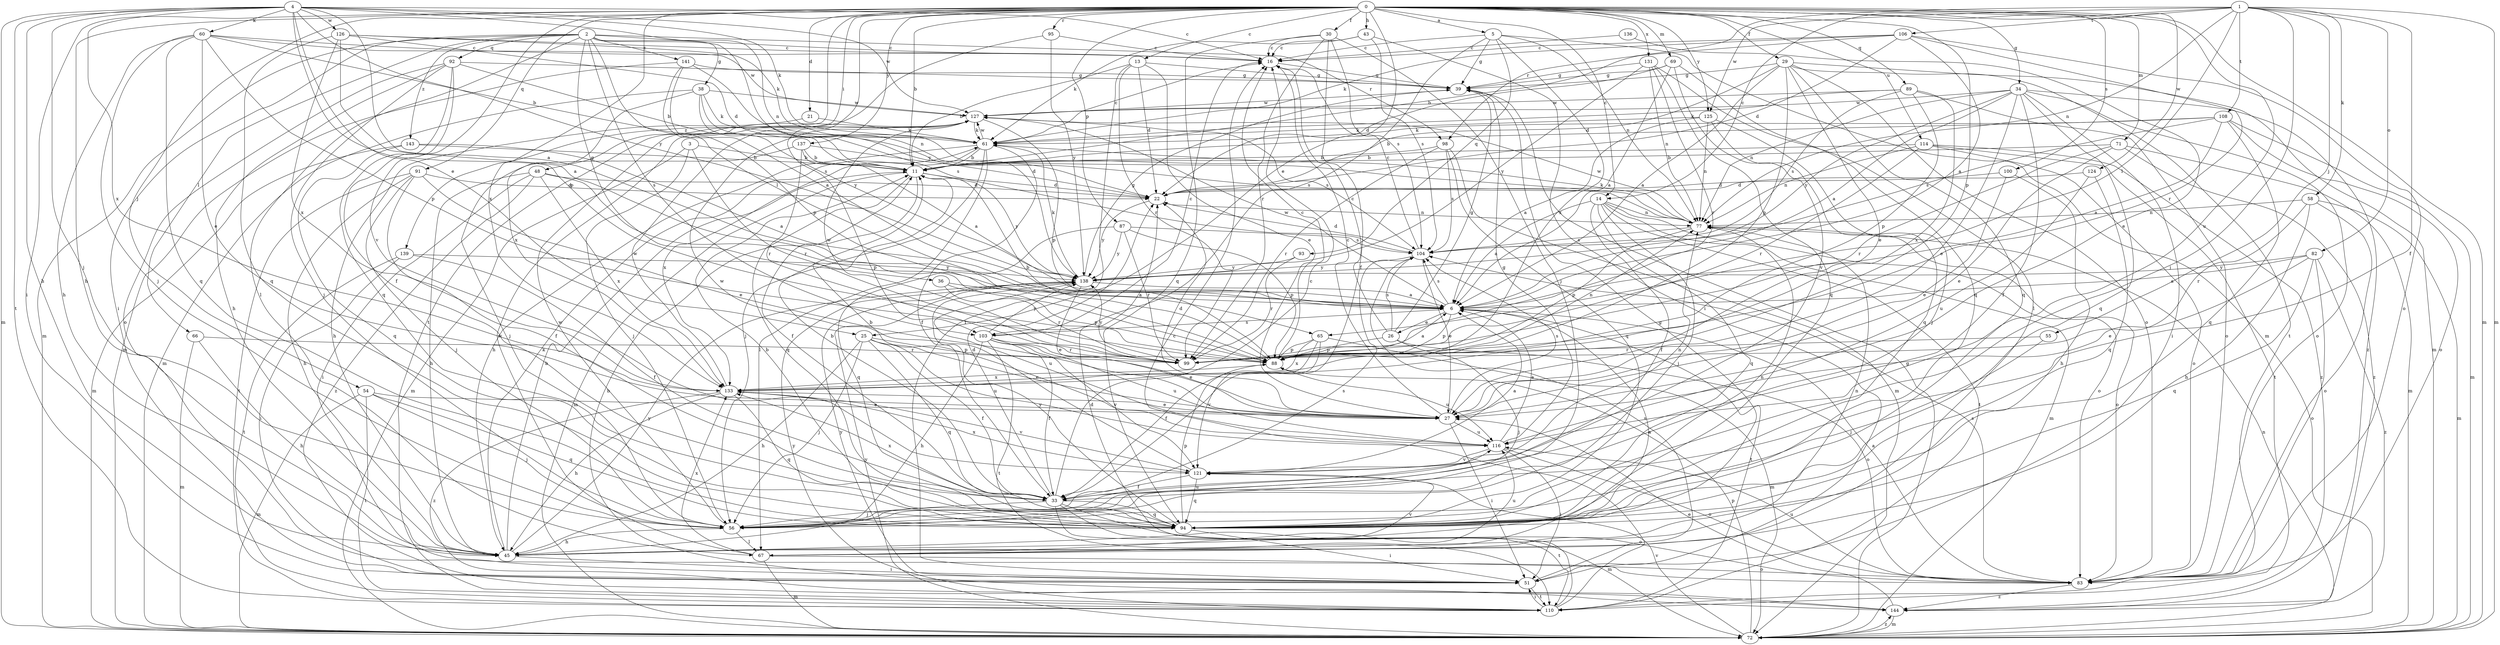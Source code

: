 strict digraph  {
0;
1;
2;
3;
4;
5;
6;
11;
13;
14;
16;
21;
22;
25;
26;
27;
29;
30;
33;
34;
36;
38;
39;
43;
45;
48;
51;
54;
55;
56;
58;
60;
61;
65;
66;
67;
69;
71;
72;
77;
82;
83;
87;
88;
89;
91;
92;
93;
94;
95;
98;
99;
100;
103;
104;
106;
108;
110;
114;
116;
121;
124;
125;
126;
127;
131;
133;
136;
137;
138;
139;
141;
143;
144;
0 -> 5  [label=a];
0 -> 11  [label=b];
0 -> 13  [label=c];
0 -> 14  [label=c];
0 -> 21  [label=d];
0 -> 25  [label=e];
0 -> 29  [label=f];
0 -> 30  [label=f];
0 -> 34  [label=g];
0 -> 43  [label=h];
0 -> 45  [label=h];
0 -> 48  [label=i];
0 -> 51  [label=i];
0 -> 54  [label=j];
0 -> 69  [label=m];
0 -> 71  [label=m];
0 -> 72  [label=m];
0 -> 87  [label=p];
0 -> 88  [label=p];
0 -> 89  [label=q];
0 -> 91  [label=q];
0 -> 95  [label=r];
0 -> 100  [label=s];
0 -> 103  [label=s];
0 -> 114  [label=u];
0 -> 116  [label=u];
0 -> 121  [label=v];
0 -> 124  [label=w];
0 -> 131  [label=x];
0 -> 133  [label=x];
0 -> 137  [label=y];
0 -> 139  [label=z];
0 -> 125  [label=y];
1 -> 14  [label=c];
1 -> 33  [label=f];
1 -> 55  [label=j];
1 -> 56  [label=j];
1 -> 58  [label=k];
1 -> 65  [label=l];
1 -> 72  [label=m];
1 -> 77  [label=n];
1 -> 82  [label=o];
1 -> 98  [label=r];
1 -> 106  [label=t];
1 -> 108  [label=t];
1 -> 125  [label=w];
2 -> 16  [label=c];
2 -> 36  [label=g];
2 -> 38  [label=g];
2 -> 51  [label=i];
2 -> 65  [label=l];
2 -> 66  [label=l];
2 -> 67  [label=l];
2 -> 72  [label=m];
2 -> 92  [label=q];
2 -> 98  [label=r];
2 -> 103  [label=s];
2 -> 138  [label=y];
2 -> 141  [label=z];
2 -> 143  [label=z];
3 -> 11  [label=b];
3 -> 56  [label=j];
3 -> 72  [label=m];
3 -> 99  [label=r];
4 -> 6  [label=a];
4 -> 16  [label=c];
4 -> 25  [label=e];
4 -> 45  [label=h];
4 -> 56  [label=j];
4 -> 60  [label=k];
4 -> 61  [label=k];
4 -> 72  [label=m];
4 -> 77  [label=n];
4 -> 88  [label=p];
4 -> 110  [label=t];
4 -> 126  [label=w];
4 -> 127  [label=w];
4 -> 133  [label=x];
4 -> 138  [label=y];
5 -> 16  [label=c];
5 -> 39  [label=g];
5 -> 72  [label=m];
5 -> 77  [label=n];
5 -> 93  [label=q];
5 -> 103  [label=s];
5 -> 133  [label=x];
6 -> 26  [label=e];
6 -> 88  [label=p];
6 -> 103  [label=s];
6 -> 104  [label=s];
6 -> 110  [label=t];
6 -> 127  [label=w];
11 -> 22  [label=d];
11 -> 33  [label=f];
11 -> 72  [label=m];
11 -> 94  [label=q];
11 -> 138  [label=y];
13 -> 11  [label=b];
13 -> 22  [label=d];
13 -> 27  [label=e];
13 -> 39  [label=g];
13 -> 51  [label=i];
13 -> 99  [label=r];
14 -> 6  [label=a];
14 -> 33  [label=f];
14 -> 56  [label=j];
14 -> 72  [label=m];
14 -> 77  [label=n];
14 -> 83  [label=o];
14 -> 94  [label=q];
14 -> 110  [label=t];
16 -> 39  [label=g];
21 -> 45  [label=h];
21 -> 61  [label=k];
22 -> 77  [label=n];
22 -> 138  [label=y];
25 -> 27  [label=e];
25 -> 33  [label=f];
25 -> 45  [label=h];
25 -> 56  [label=j];
25 -> 88  [label=p];
25 -> 94  [label=q];
25 -> 116  [label=u];
26 -> 16  [label=c];
26 -> 39  [label=g];
26 -> 56  [label=j];
26 -> 83  [label=o];
26 -> 88  [label=p];
26 -> 104  [label=s];
27 -> 16  [label=c];
27 -> 22  [label=d];
27 -> 51  [label=i];
27 -> 104  [label=s];
27 -> 116  [label=u];
29 -> 6  [label=a];
29 -> 22  [label=d];
29 -> 27  [label=e];
29 -> 39  [label=g];
29 -> 72  [label=m];
29 -> 83  [label=o];
29 -> 88  [label=p];
29 -> 94  [label=q];
29 -> 110  [label=t];
30 -> 16  [label=c];
30 -> 33  [label=f];
30 -> 56  [label=j];
30 -> 94  [label=q];
30 -> 99  [label=r];
30 -> 104  [label=s];
33 -> 11  [label=b];
33 -> 16  [label=c];
33 -> 22  [label=d];
33 -> 56  [label=j];
33 -> 72  [label=m];
33 -> 83  [label=o];
33 -> 94  [label=q];
33 -> 110  [label=t];
33 -> 133  [label=x];
34 -> 6  [label=a];
34 -> 27  [label=e];
34 -> 33  [label=f];
34 -> 51  [label=i];
34 -> 77  [label=n];
34 -> 83  [label=o];
34 -> 94  [label=q];
34 -> 127  [label=w];
34 -> 138  [label=y];
34 -> 144  [label=z];
36 -> 6  [label=a];
36 -> 88  [label=p];
36 -> 99  [label=r];
38 -> 61  [label=k];
38 -> 72  [label=m];
38 -> 104  [label=s];
38 -> 127  [label=w];
38 -> 133  [label=x];
38 -> 138  [label=y];
39 -> 127  [label=w];
43 -> 16  [label=c];
43 -> 51  [label=i];
43 -> 61  [label=k];
43 -> 104  [label=s];
45 -> 11  [label=b];
45 -> 39  [label=g];
45 -> 51  [label=i];
45 -> 61  [label=k];
45 -> 121  [label=v];
45 -> 138  [label=y];
48 -> 22  [label=d];
48 -> 45  [label=h];
48 -> 51  [label=i];
48 -> 88  [label=p];
48 -> 133  [label=x];
48 -> 144  [label=z];
51 -> 104  [label=s];
51 -> 110  [label=t];
51 -> 138  [label=y];
54 -> 27  [label=e];
54 -> 56  [label=j];
54 -> 72  [label=m];
54 -> 94  [label=q];
54 -> 110  [label=t];
55 -> 56  [label=j];
55 -> 99  [label=r];
56 -> 45  [label=h];
56 -> 67  [label=l];
56 -> 104  [label=s];
56 -> 116  [label=u];
56 -> 127  [label=w];
58 -> 45  [label=h];
58 -> 72  [label=m];
58 -> 77  [label=n];
58 -> 83  [label=o];
58 -> 99  [label=r];
60 -> 11  [label=b];
60 -> 16  [label=c];
60 -> 27  [label=e];
60 -> 45  [label=h];
60 -> 56  [label=j];
60 -> 88  [label=p];
60 -> 94  [label=q];
60 -> 127  [label=w];
61 -> 11  [label=b];
61 -> 16  [label=c];
61 -> 33  [label=f];
61 -> 45  [label=h];
61 -> 56  [label=j];
61 -> 67  [label=l];
61 -> 127  [label=w];
61 -> 133  [label=x];
65 -> 33  [label=f];
65 -> 72  [label=m];
65 -> 88  [label=p];
65 -> 121  [label=v];
65 -> 133  [label=x];
66 -> 45  [label=h];
66 -> 72  [label=m];
66 -> 99  [label=r];
67 -> 6  [label=a];
67 -> 72  [label=m];
67 -> 77  [label=n];
67 -> 83  [label=o];
67 -> 116  [label=u];
67 -> 127  [label=w];
67 -> 133  [label=x];
69 -> 6  [label=a];
69 -> 22  [label=d];
69 -> 39  [label=g];
69 -> 94  [label=q];
69 -> 121  [label=v];
71 -> 11  [label=b];
71 -> 27  [label=e];
71 -> 72  [label=m];
71 -> 99  [label=r];
71 -> 144  [label=z];
72 -> 39  [label=g];
72 -> 77  [label=n];
72 -> 88  [label=p];
72 -> 121  [label=v];
72 -> 138  [label=y];
72 -> 144  [label=z];
77 -> 61  [label=k];
77 -> 83  [label=o];
77 -> 88  [label=p];
77 -> 104  [label=s];
77 -> 127  [label=w];
82 -> 6  [label=a];
82 -> 27  [label=e];
82 -> 83  [label=o];
82 -> 94  [label=q];
82 -> 138  [label=y];
82 -> 144  [label=z];
83 -> 6  [label=a];
83 -> 104  [label=s];
83 -> 116  [label=u];
83 -> 144  [label=z];
87 -> 88  [label=p];
87 -> 94  [label=q];
87 -> 99  [label=r];
87 -> 104  [label=s];
87 -> 138  [label=y];
88 -> 6  [label=a];
88 -> 11  [label=b];
88 -> 16  [label=c];
88 -> 77  [label=n];
88 -> 116  [label=u];
88 -> 133  [label=x];
89 -> 61  [label=k];
89 -> 83  [label=o];
89 -> 88  [label=p];
89 -> 104  [label=s];
89 -> 127  [label=w];
89 -> 133  [label=x];
91 -> 22  [label=d];
91 -> 27  [label=e];
91 -> 33  [label=f];
91 -> 45  [label=h];
91 -> 56  [label=j];
91 -> 110  [label=t];
92 -> 11  [label=b];
92 -> 33  [label=f];
92 -> 39  [label=g];
92 -> 45  [label=h];
92 -> 56  [label=j];
92 -> 83  [label=o];
92 -> 94  [label=q];
93 -> 99  [label=r];
93 -> 138  [label=y];
94 -> 11  [label=b];
94 -> 51  [label=i];
94 -> 77  [label=n];
94 -> 88  [label=p];
94 -> 138  [label=y];
95 -> 16  [label=c];
95 -> 110  [label=t];
95 -> 138  [label=y];
98 -> 11  [label=b];
98 -> 72  [label=m];
98 -> 94  [label=q];
98 -> 99  [label=r];
98 -> 104  [label=s];
99 -> 127  [label=w];
99 -> 138  [label=y];
100 -> 22  [label=d];
100 -> 27  [label=e];
100 -> 45  [label=h];
103 -> 16  [label=c];
103 -> 27  [label=e];
103 -> 33  [label=f];
103 -> 45  [label=h];
103 -> 99  [label=r];
103 -> 110  [label=t];
103 -> 116  [label=u];
103 -> 121  [label=v];
103 -> 138  [label=y];
104 -> 16  [label=c];
104 -> 22  [label=d];
104 -> 27  [label=e];
104 -> 138  [label=y];
106 -> 6  [label=a];
106 -> 11  [label=b];
106 -> 16  [label=c];
106 -> 22  [label=d];
106 -> 61  [label=k];
106 -> 83  [label=o];
106 -> 99  [label=r];
108 -> 6  [label=a];
108 -> 11  [label=b];
108 -> 61  [label=k];
108 -> 72  [label=m];
108 -> 83  [label=o];
108 -> 94  [label=q];
108 -> 104  [label=s];
110 -> 16  [label=c];
110 -> 22  [label=d];
110 -> 51  [label=i];
110 -> 138  [label=y];
114 -> 11  [label=b];
114 -> 77  [label=n];
114 -> 83  [label=o];
114 -> 99  [label=r];
114 -> 110  [label=t];
114 -> 144  [label=z];
116 -> 6  [label=a];
116 -> 39  [label=g];
116 -> 51  [label=i];
116 -> 83  [label=o];
116 -> 121  [label=v];
116 -> 127  [label=w];
121 -> 6  [label=a];
121 -> 11  [label=b];
121 -> 33  [label=f];
121 -> 77  [label=n];
121 -> 94  [label=q];
121 -> 133  [label=x];
124 -> 22  [label=d];
124 -> 94  [label=q];
124 -> 116  [label=u];
125 -> 6  [label=a];
125 -> 56  [label=j];
125 -> 61  [label=k];
125 -> 77  [label=n];
125 -> 94  [label=q];
126 -> 6  [label=a];
126 -> 16  [label=c];
126 -> 22  [label=d];
126 -> 61  [label=k];
126 -> 94  [label=q];
126 -> 133  [label=x];
127 -> 61  [label=k];
127 -> 88  [label=p];
127 -> 104  [label=s];
131 -> 39  [label=g];
131 -> 67  [label=l];
131 -> 77  [label=n];
131 -> 94  [label=q];
131 -> 99  [label=r];
131 -> 138  [label=y];
133 -> 27  [label=e];
133 -> 45  [label=h];
133 -> 94  [label=q];
133 -> 121  [label=v];
133 -> 127  [label=w];
133 -> 144  [label=z];
136 -> 16  [label=c];
136 -> 27  [label=e];
137 -> 6  [label=a];
137 -> 11  [label=b];
137 -> 22  [label=d];
137 -> 56  [label=j];
137 -> 99  [label=r];
138 -> 6  [label=a];
138 -> 27  [label=e];
138 -> 39  [label=g];
138 -> 61  [label=k];
138 -> 116  [label=u];
139 -> 33  [label=f];
139 -> 51  [label=i];
139 -> 110  [label=t];
139 -> 138  [label=y];
141 -> 6  [label=a];
141 -> 39  [label=g];
141 -> 72  [label=m];
141 -> 77  [label=n];
141 -> 88  [label=p];
143 -> 6  [label=a];
143 -> 11  [label=b];
143 -> 72  [label=m];
143 -> 94  [label=q];
144 -> 11  [label=b];
144 -> 27  [label=e];
144 -> 72  [label=m];
}
